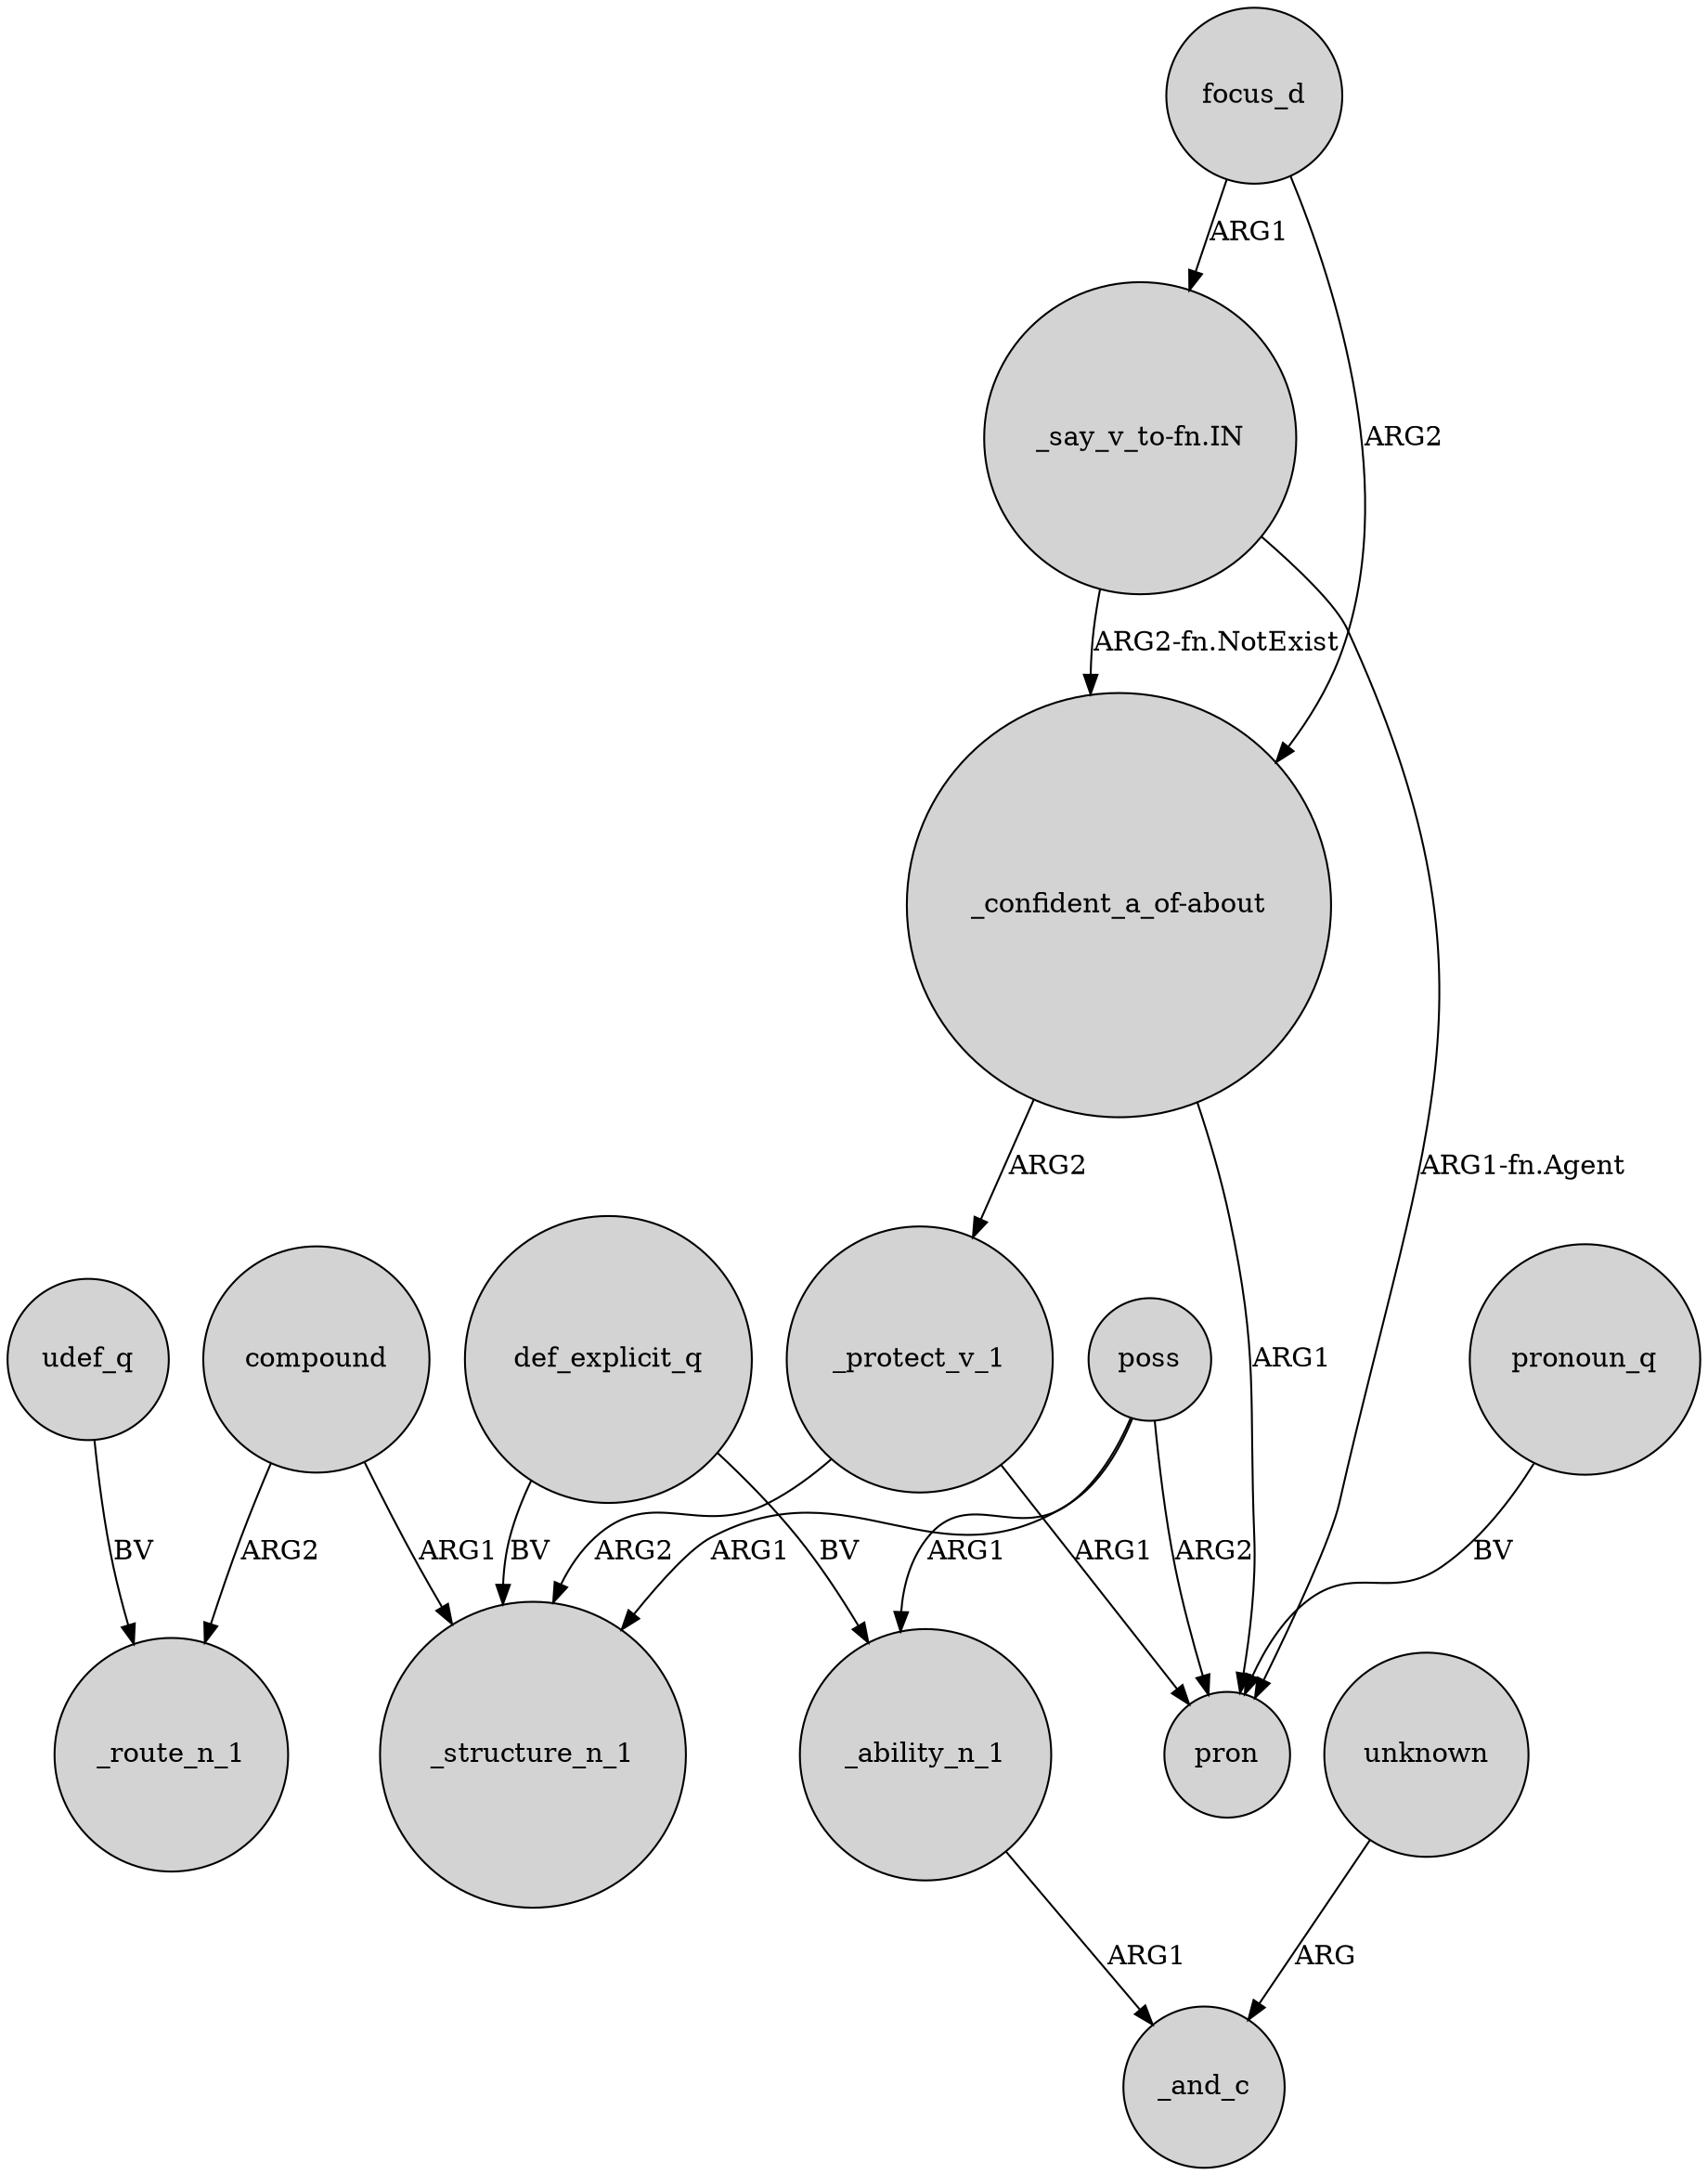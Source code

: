 digraph {
	node [shape=circle style=filled]
	poss -> _structure_n_1 [label=ARG1]
	udef_q -> _route_n_1 [label=BV]
	poss -> pron [label=ARG2]
	compound -> _route_n_1 [label=ARG2]
	compound -> _structure_n_1 [label=ARG1]
	focus_d -> "_confident_a_of-about" [label=ARG2]
	"_say_v_to-fn.IN" -> "_confident_a_of-about" [label="ARG2-fn.NotExist"]
	poss -> _ability_n_1 [label=ARG1]
	def_explicit_q -> _ability_n_1 [label=BV]
	_protect_v_1 -> pron [label=ARG1]
	pronoun_q -> pron [label=BV]
	"_confident_a_of-about" -> _protect_v_1 [label=ARG2]
	unknown -> _and_c [label=ARG]
	def_explicit_q -> _structure_n_1 [label=BV]
	_protect_v_1 -> _structure_n_1 [label=ARG2]
	"_say_v_to-fn.IN" -> pron [label="ARG1-fn.Agent"]
	_ability_n_1 -> _and_c [label=ARG1]
	"_confident_a_of-about" -> pron [label=ARG1]
	focus_d -> "_say_v_to-fn.IN" [label=ARG1]
}
